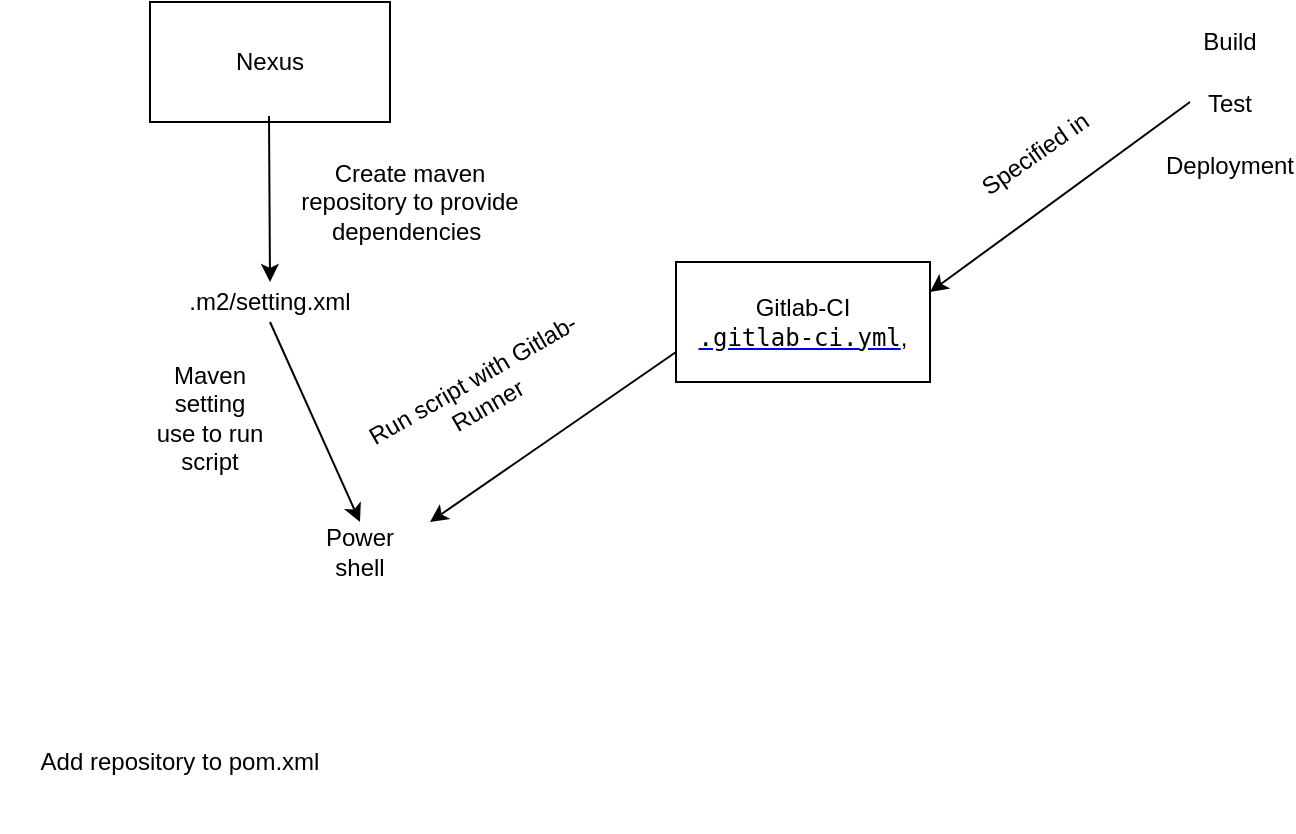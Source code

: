 <mxfile version="10.9.0" type="device"><diagram name="Page-1" id="c7558073-3199-34d8-9f00-42111426c3f3"><mxGraphModel dx="932" dy="573" grid="1" gridSize="10" guides="1" tooltips="1" connect="1" arrows="1" fold="1" page="1" pageScale="1" pageWidth="826" pageHeight="1169" background="#ffffff" math="0" shadow="0"><root><mxCell id="0"/><mxCell id="1" parent="0"/><mxCell id="nkLOvE_Q73qPDycWk9OA-96" value="Gitlab-CI&lt;br&gt;&lt;a href=&quot;https://docs.gitlab.com/ee/ci/yaml/README.html&quot;&gt;&lt;code&gt;&lt;font color=&quot;#000000&quot;&gt;.gitlab-ci.yml&lt;/font&gt;&lt;/code&gt;&lt;/a&gt;&lt;span&gt;,&lt;/span&gt;&lt;br&gt;" style="rounded=0;whiteSpace=wrap;html=1;" vertex="1" parent="1"><mxGeometry x="353" y="780" width="127" height="60" as="geometry"/></mxCell><mxCell id="nkLOvE_Q73qPDycWk9OA-101" value="Build" style="text;html=1;strokeColor=none;fillColor=none;align=center;verticalAlign=middle;whiteSpace=wrap;rounded=0;" vertex="1" parent="1"><mxGeometry x="610" y="660" width="40" height="20" as="geometry"/></mxCell><mxCell id="nkLOvE_Q73qPDycWk9OA-102" value="Test" style="text;html=1;strokeColor=none;fillColor=none;align=center;verticalAlign=middle;whiteSpace=wrap;rounded=0;" vertex="1" parent="1"><mxGeometry x="610" y="691" width="40" height="20" as="geometry"/></mxCell><mxCell id="nkLOvE_Q73qPDycWk9OA-103" value="Deployment" style="text;html=1;strokeColor=none;fillColor=none;align=center;verticalAlign=middle;whiteSpace=wrap;rounded=0;" vertex="1" parent="1"><mxGeometry x="610" y="722" width="40" height="20" as="geometry"/></mxCell><mxCell id="nkLOvE_Q73qPDycWk9OA-104" value="" style="endArrow=classic;html=1;entryX=1;entryY=0.25;entryDx=0;entryDy=0;" edge="1" parent="1" target="nkLOvE_Q73qPDycWk9OA-96"><mxGeometry width="50" height="50" relative="1" as="geometry"><mxPoint x="610" y="700" as="sourcePoint"/><mxPoint x="400" y="860" as="targetPoint"/></mxGeometry></mxCell><mxCell id="nkLOvE_Q73qPDycWk9OA-105" value="Specified in" style="text;html=1;strokeColor=none;fillColor=none;align=center;verticalAlign=middle;whiteSpace=wrap;rounded=0;rotation=-35;direction=north;" vertex="1" parent="1"><mxGeometry x="480" y="711" width="105" height="29" as="geometry"/></mxCell><mxCell id="nkLOvE_Q73qPDycWk9OA-108" value="" style="endArrow=classic;html=1;exitX=0;exitY=0.75;exitDx=0;exitDy=0;" edge="1" parent="1" source="nkLOvE_Q73qPDycWk9OA-96"><mxGeometry width="50" height="50" relative="1" as="geometry"><mxPoint x="350" y="910" as="sourcePoint"/><mxPoint x="230" y="910" as="targetPoint"/></mxGeometry></mxCell><mxCell id="nkLOvE_Q73qPDycWk9OA-109" value="Run script with Gitlab-Runner" style="text;html=1;strokeColor=none;fillColor=none;align=center;verticalAlign=middle;whiteSpace=wrap;rounded=0;rotation=-30;" vertex="1" parent="1"><mxGeometry x="190" y="820" width="130" height="50" as="geometry"/></mxCell><mxCell id="nkLOvE_Q73qPDycWk9OA-113" value="Power shell" style="text;html=1;strokeColor=none;fillColor=none;align=center;verticalAlign=middle;whiteSpace=wrap;rounded=0;" vertex="1" parent="1"><mxGeometry x="170" y="910" width="50" height="30" as="geometry"/></mxCell><mxCell id="nkLOvE_Q73qPDycWk9OA-116" value="Nexus" style="rounded=0;whiteSpace=wrap;html=1;" vertex="1" parent="1"><mxGeometry x="90" y="650" width="120" height="60" as="geometry"/></mxCell><mxCell id="nkLOvE_Q73qPDycWk9OA-119" value="" style="endArrow=classic;html=1;" edge="1" parent="1"><mxGeometry width="50" height="50" relative="1" as="geometry"><mxPoint x="149.5" y="707" as="sourcePoint"/><mxPoint x="150" y="790" as="targetPoint"/></mxGeometry></mxCell><mxCell id="nkLOvE_Q73qPDycWk9OA-120" value="Create maven repository to provide dependencies&amp;nbsp;" style="text;html=1;strokeColor=none;fillColor=none;align=center;verticalAlign=middle;whiteSpace=wrap;rounded=0;" vertex="1" parent="1"><mxGeometry x="155" y="720" width="130" height="60" as="geometry"/></mxCell><mxCell id="nkLOvE_Q73qPDycWk9OA-121" value=".m2/setting.xml" style="text;html=1;strokeColor=none;fillColor=none;align=center;verticalAlign=middle;whiteSpace=wrap;rounded=0;" vertex="1" parent="1"><mxGeometry x="115" y="790" width="70" height="20" as="geometry"/></mxCell><mxCell id="nkLOvE_Q73qPDycWk9OA-122" value="" style="endArrow=classic;html=1;exitX=0.5;exitY=1;exitDx=0;exitDy=0;entryX=0.5;entryY=0;entryDx=0;entryDy=0;" edge="1" parent="1" source="nkLOvE_Q73qPDycWk9OA-121" target="nkLOvE_Q73qPDycWk9OA-113"><mxGeometry width="50" height="50" relative="1" as="geometry"><mxPoint x="90" y="1010" as="sourcePoint"/><mxPoint x="90" y="1060" as="targetPoint"/></mxGeometry></mxCell><mxCell id="nkLOvE_Q73qPDycWk9OA-123" value="Maven setting use to run script" style="text;html=1;strokeColor=none;fillColor=none;align=center;verticalAlign=middle;whiteSpace=wrap;rounded=0;" vertex="1" parent="1"><mxGeometry x="90" y="835" width="60" height="45" as="geometry"/></mxCell><mxCell id="nkLOvE_Q73qPDycWk9OA-124" value="Add repository to pom.xml" style="text;html=1;strokeColor=none;fillColor=none;align=center;verticalAlign=middle;whiteSpace=wrap;rounded=0;" vertex="1" parent="1"><mxGeometry x="15" y="995" width="180" height="70" as="geometry"/></mxCell></root></mxGraphModel></diagram></mxfile>